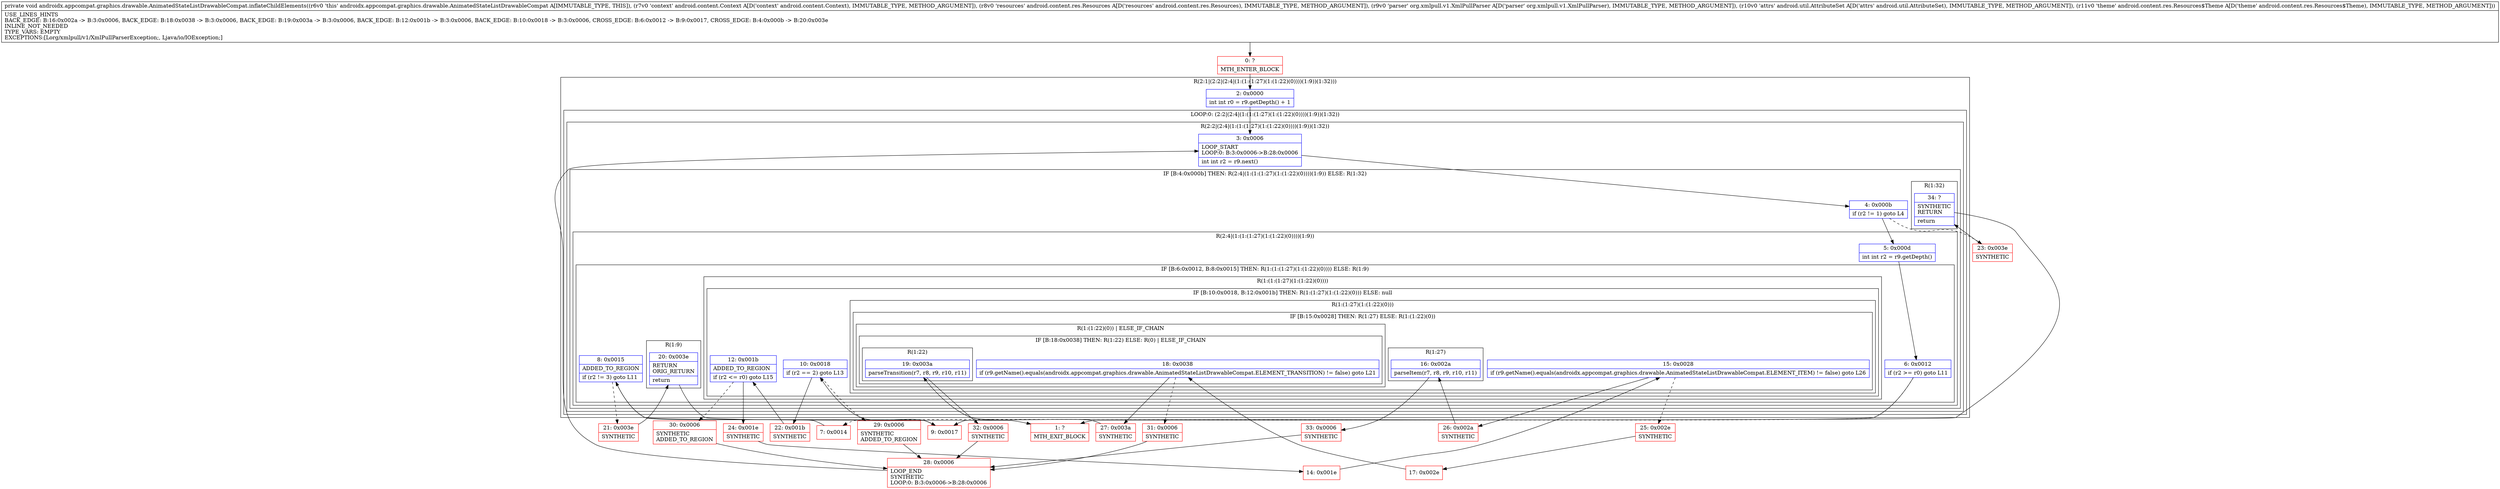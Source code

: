 digraph "CFG forandroidx.appcompat.graphics.drawable.AnimatedStateListDrawableCompat.inflateChildElements(Landroid\/content\/Context;Landroid\/content\/res\/Resources;Lorg\/xmlpull\/v1\/XmlPullParser;Landroid\/util\/AttributeSet;Landroid\/content\/res\/Resources$Theme;)V" {
subgraph cluster_Region_976044323 {
label = "R(2:1|(2:2|(2:4|(1:(1:(1:27)(1:(1:22)(0))))(1:9))(1:32)))";
node [shape=record,color=blue];
Node_2 [shape=record,label="{2\:\ 0x0000|int int r0 = r9.getDepth() + 1\l}"];
subgraph cluster_LoopRegion_1315132886 {
label = "LOOP:0: (2:2|(2:4|(1:(1:(1:27)(1:(1:22)(0))))(1:9))(1:32))";
node [shape=record,color=blue];
subgraph cluster_Region_1660406047 {
label = "R(2:2|(2:4|(1:(1:(1:27)(1:(1:22)(0))))(1:9))(1:32))";
node [shape=record,color=blue];
Node_3 [shape=record,label="{3\:\ 0x0006|LOOP_START\lLOOP:0: B:3:0x0006\-\>B:28:0x0006\l|int int r2 = r9.next()\l}"];
subgraph cluster_IfRegion_839104571 {
label = "IF [B:4:0x000b] THEN: R(2:4|(1:(1:(1:27)(1:(1:22)(0))))(1:9)) ELSE: R(1:32)";
node [shape=record,color=blue];
Node_4 [shape=record,label="{4\:\ 0x000b|if (r2 != 1) goto L4\l}"];
subgraph cluster_Region_833459409 {
label = "R(2:4|(1:(1:(1:27)(1:(1:22)(0))))(1:9))";
node [shape=record,color=blue];
Node_5 [shape=record,label="{5\:\ 0x000d|int int r2 = r9.getDepth()\l}"];
subgraph cluster_IfRegion_542408509 {
label = "IF [B:6:0x0012, B:8:0x0015] THEN: R(1:(1:(1:27)(1:(1:22)(0)))) ELSE: R(1:9)";
node [shape=record,color=blue];
Node_6 [shape=record,label="{6\:\ 0x0012|if (r2 \>= r0) goto L11\l}"];
Node_8 [shape=record,label="{8\:\ 0x0015|ADDED_TO_REGION\l|if (r2 != 3) goto L11\l}"];
subgraph cluster_Region_1850837987 {
label = "R(1:(1:(1:27)(1:(1:22)(0))))";
node [shape=record,color=blue];
subgraph cluster_IfRegion_1293138470 {
label = "IF [B:10:0x0018, B:12:0x001b] THEN: R(1:(1:27)(1:(1:22)(0))) ELSE: null";
node [shape=record,color=blue];
Node_10 [shape=record,label="{10\:\ 0x0018|if (r2 == 2) goto L13\l}"];
Node_12 [shape=record,label="{12\:\ 0x001b|ADDED_TO_REGION\l|if (r2 \<= r0) goto L15\l}"];
subgraph cluster_Region_910482894 {
label = "R(1:(1:27)(1:(1:22)(0)))";
node [shape=record,color=blue];
subgraph cluster_IfRegion_342527529 {
label = "IF [B:15:0x0028] THEN: R(1:27) ELSE: R(1:(1:22)(0))";
node [shape=record,color=blue];
Node_15 [shape=record,label="{15\:\ 0x0028|if (r9.getName().equals(androidx.appcompat.graphics.drawable.AnimatedStateListDrawableCompat.ELEMENT_ITEM) != false) goto L26\l}"];
subgraph cluster_Region_1081324695 {
label = "R(1:27)";
node [shape=record,color=blue];
Node_16 [shape=record,label="{16\:\ 0x002a|parseItem(r7, r8, r9, r10, r11)\l}"];
}
subgraph cluster_Region_580854249 {
label = "R(1:(1:22)(0)) | ELSE_IF_CHAIN\l";
node [shape=record,color=blue];
subgraph cluster_IfRegion_841298649 {
label = "IF [B:18:0x0038] THEN: R(1:22) ELSE: R(0) | ELSE_IF_CHAIN\l";
node [shape=record,color=blue];
Node_18 [shape=record,label="{18\:\ 0x0038|if (r9.getName().equals(androidx.appcompat.graphics.drawable.AnimatedStateListDrawableCompat.ELEMENT_TRANSITION) != false) goto L21\l}"];
subgraph cluster_Region_1929312626 {
label = "R(1:22)";
node [shape=record,color=blue];
Node_19 [shape=record,label="{19\:\ 0x003a|parseTransition(r7, r8, r9, r10, r11)\l}"];
}
subgraph cluster_Region_804531382 {
label = "R(0)";
node [shape=record,color=blue];
}
}
}
}
}
}
}
subgraph cluster_Region_1950335176 {
label = "R(1:9)";
node [shape=record,color=blue];
Node_20 [shape=record,label="{20\:\ 0x003e|RETURN\lORIG_RETURN\l|return\l}"];
}
}
}
subgraph cluster_Region_1863817068 {
label = "R(1:32)";
node [shape=record,color=blue];
Node_34 [shape=record,label="{34\:\ ?|SYNTHETIC\lRETURN\l|return\l}"];
}
}
}
}
}
Node_0 [shape=record,color=red,label="{0\:\ ?|MTH_ENTER_BLOCK\l}"];
Node_7 [shape=record,color=red,label="{7\:\ 0x0014}"];
Node_21 [shape=record,color=red,label="{21\:\ 0x003e|SYNTHETIC\l}"];
Node_1 [shape=record,color=red,label="{1\:\ ?|MTH_EXIT_BLOCK\l}"];
Node_9 [shape=record,color=red,label="{9\:\ 0x0017}"];
Node_22 [shape=record,color=red,label="{22\:\ 0x001b|SYNTHETIC\l}"];
Node_24 [shape=record,color=red,label="{24\:\ 0x001e|SYNTHETIC\l}"];
Node_14 [shape=record,color=red,label="{14\:\ 0x001e}"];
Node_25 [shape=record,color=red,label="{25\:\ 0x002e|SYNTHETIC\l}"];
Node_17 [shape=record,color=red,label="{17\:\ 0x002e}"];
Node_27 [shape=record,color=red,label="{27\:\ 0x003a|SYNTHETIC\l}"];
Node_32 [shape=record,color=red,label="{32\:\ 0x0006|SYNTHETIC\l}"];
Node_28 [shape=record,color=red,label="{28\:\ 0x0006|LOOP_END\lSYNTHETIC\lLOOP:0: B:3:0x0006\-\>B:28:0x0006\l}"];
Node_31 [shape=record,color=red,label="{31\:\ 0x0006|SYNTHETIC\l}"];
Node_26 [shape=record,color=red,label="{26\:\ 0x002a|SYNTHETIC\l}"];
Node_33 [shape=record,color=red,label="{33\:\ 0x0006|SYNTHETIC\l}"];
Node_30 [shape=record,color=red,label="{30\:\ 0x0006|SYNTHETIC\lADDED_TO_REGION\l}"];
Node_29 [shape=record,color=red,label="{29\:\ 0x0006|SYNTHETIC\lADDED_TO_REGION\l}"];
Node_23 [shape=record,color=red,label="{23\:\ 0x003e|SYNTHETIC\l}"];
MethodNode[shape=record,label="{private void androidx.appcompat.graphics.drawable.AnimatedStateListDrawableCompat.inflateChildElements((r6v0 'this' androidx.appcompat.graphics.drawable.AnimatedStateListDrawableCompat A[IMMUTABLE_TYPE, THIS]), (r7v0 'context' android.content.Context A[D('context' android.content.Context), IMMUTABLE_TYPE, METHOD_ARGUMENT]), (r8v0 'resources' android.content.res.Resources A[D('resources' android.content.res.Resources), IMMUTABLE_TYPE, METHOD_ARGUMENT]), (r9v0 'parser' org.xmlpull.v1.XmlPullParser A[D('parser' org.xmlpull.v1.XmlPullParser), IMMUTABLE_TYPE, METHOD_ARGUMENT]), (r10v0 'attrs' android.util.AttributeSet A[D('attrs' android.util.AttributeSet), IMMUTABLE_TYPE, METHOD_ARGUMENT]), (r11v0 'theme' android.content.res.Resources$Theme A[D('theme' android.content.res.Resources$Theme), IMMUTABLE_TYPE, METHOD_ARGUMENT]))  | USE_LINES_HINTS\lBACK_EDGE: B:16:0x002a \-\> B:3:0x0006, BACK_EDGE: B:18:0x0038 \-\> B:3:0x0006, BACK_EDGE: B:19:0x003a \-\> B:3:0x0006, BACK_EDGE: B:12:0x001b \-\> B:3:0x0006, BACK_EDGE: B:10:0x0018 \-\> B:3:0x0006, CROSS_EDGE: B:6:0x0012 \-\> B:9:0x0017, CROSS_EDGE: B:4:0x000b \-\> B:20:0x003e\lINLINE_NOT_NEEDED\lTYPE_VARS: EMPTY\lEXCEPTIONS:[Lorg\/xmlpull\/v1\/XmlPullParserException;, Ljava\/io\/IOException;]\l}"];
MethodNode -> Node_0;Node_2 -> Node_3;
Node_3 -> Node_4;
Node_4 -> Node_5;
Node_4 -> Node_23[style=dashed];
Node_5 -> Node_6;
Node_6 -> Node_7[style=dashed];
Node_6 -> Node_9;
Node_8 -> Node_9;
Node_8 -> Node_21[style=dashed];
Node_10 -> Node_22;
Node_10 -> Node_29[style=dashed];
Node_12 -> Node_24;
Node_12 -> Node_30[style=dashed];
Node_15 -> Node_25[style=dashed];
Node_15 -> Node_26;
Node_16 -> Node_33;
Node_18 -> Node_27;
Node_18 -> Node_31[style=dashed];
Node_19 -> Node_32;
Node_20 -> Node_1;
Node_34 -> Node_1;
Node_0 -> Node_2;
Node_7 -> Node_8;
Node_21 -> Node_20;
Node_9 -> Node_10;
Node_22 -> Node_12;
Node_24 -> Node_14;
Node_14 -> Node_15;
Node_25 -> Node_17;
Node_17 -> Node_18;
Node_27 -> Node_19;
Node_32 -> Node_28;
Node_28 -> Node_3;
Node_31 -> Node_28;
Node_26 -> Node_16;
Node_33 -> Node_28;
Node_30 -> Node_28;
Node_29 -> Node_28;
Node_23 -> Node_34;
}

